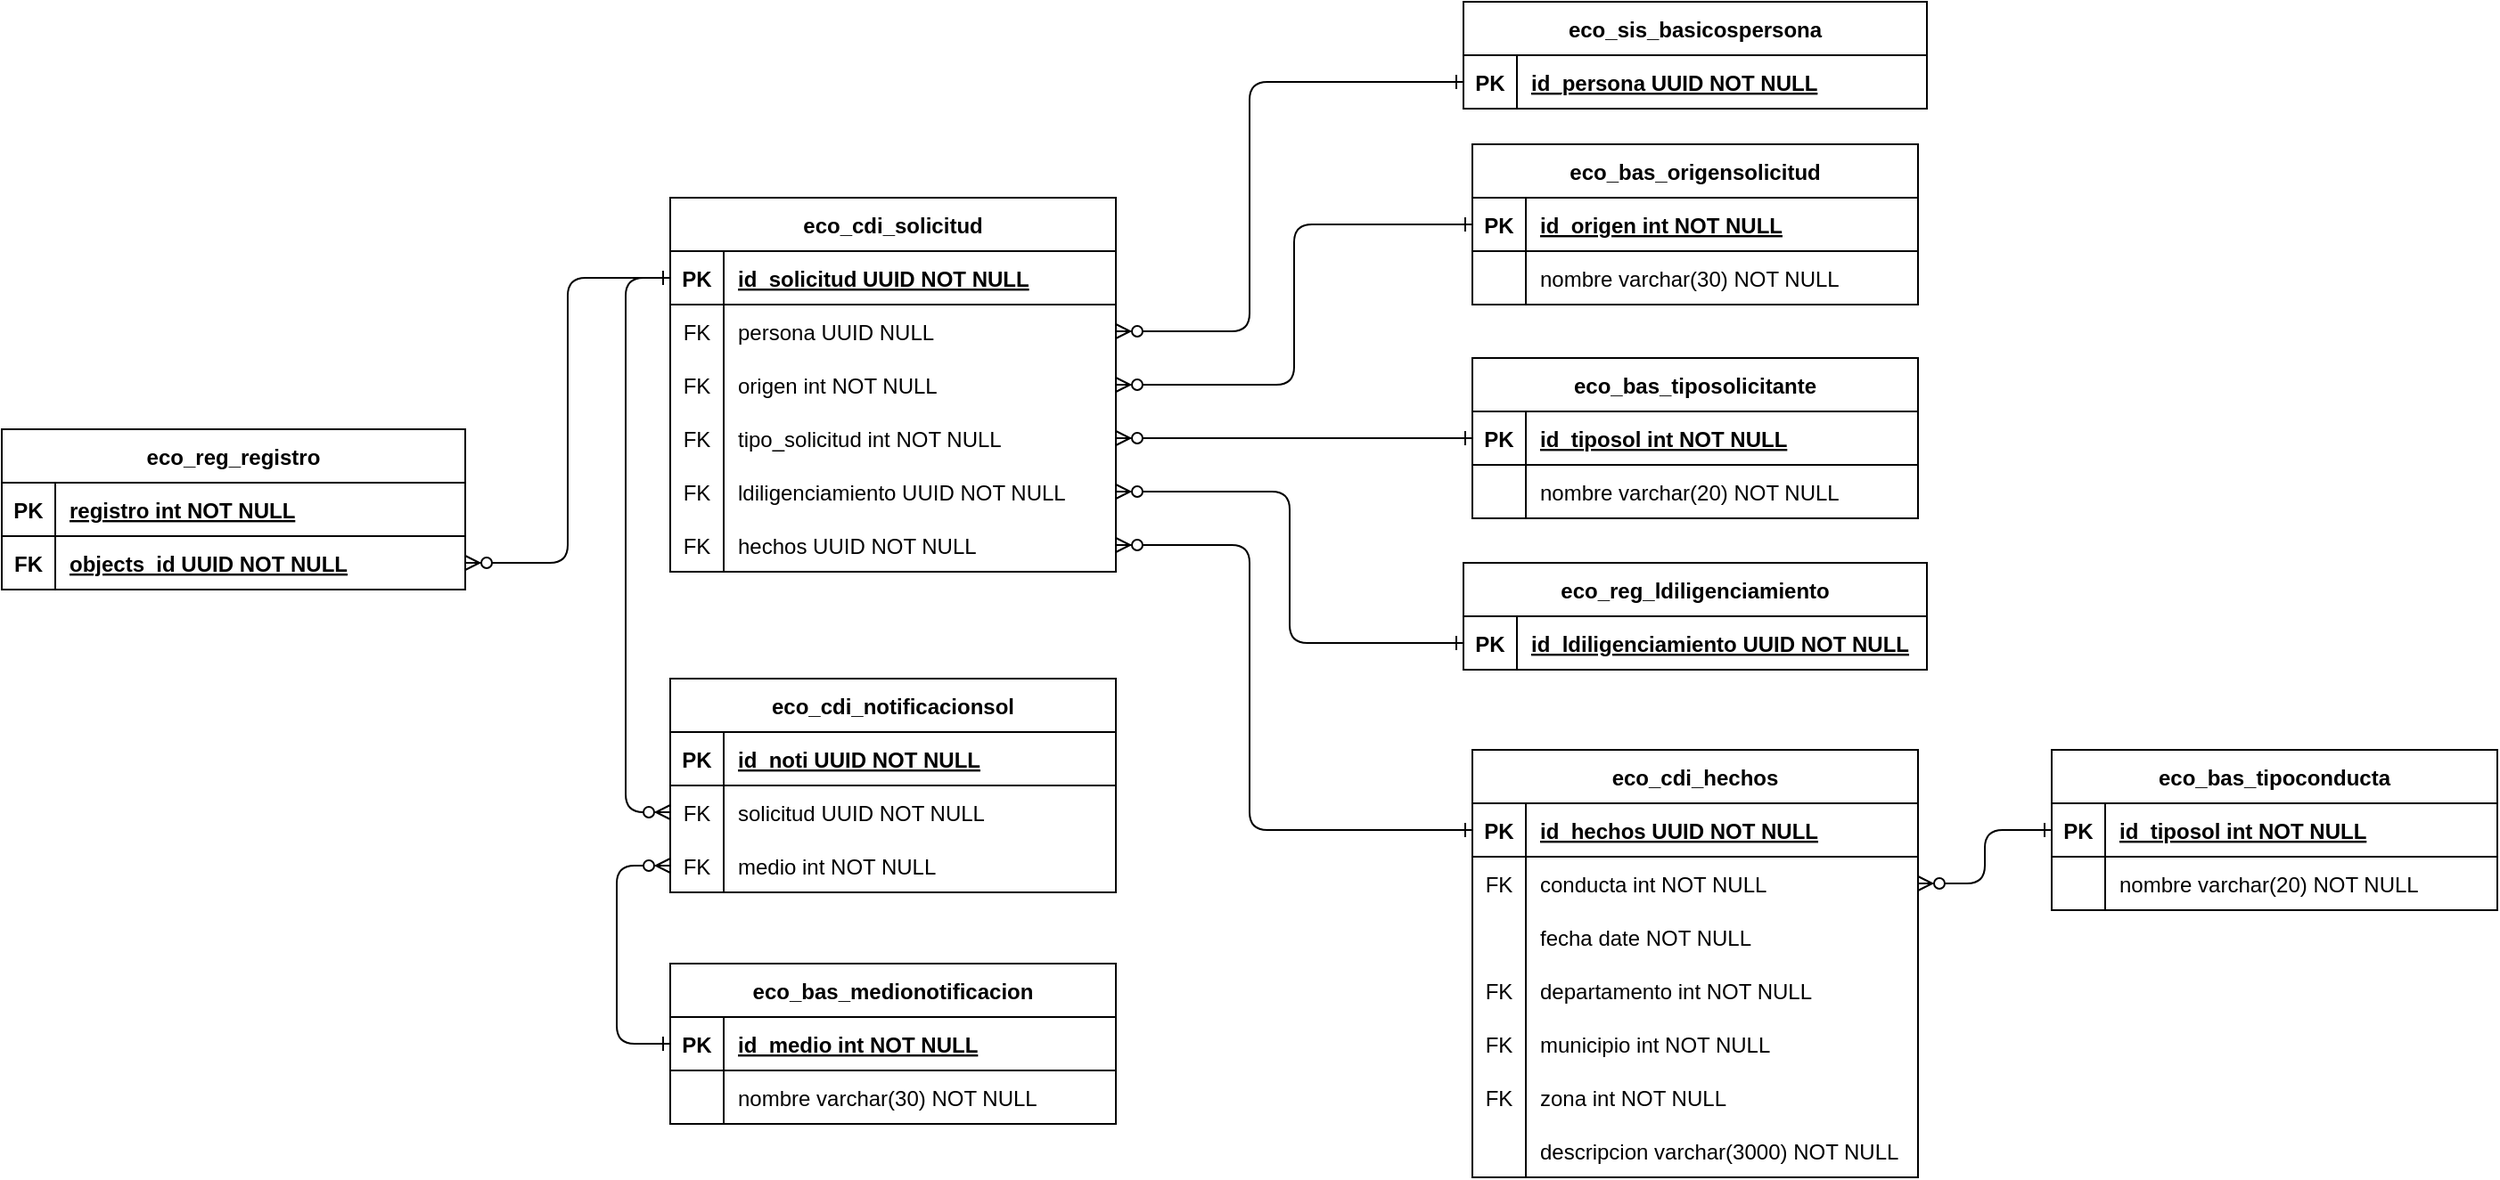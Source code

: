 <mxfile version="27.0.8">
  <diagram id="R2lEEEUBdFMjLlhIrx00" name="Page-1">
    <mxGraphModel dx="1154" dy="657" grid="1" gridSize="10" guides="1" tooltips="1" connect="1" arrows="1" fold="1" page="1" pageScale="1" pageWidth="2000" pageHeight="2000" math="0" shadow="0" extFonts="Permanent Marker^https://fonts.googleapis.com/css?family=Permanent+Marker">
      <root>
        <mxCell id="0" />
        <mxCell id="1" parent="0" />
        <mxCell id="C-vyLk0tnHw3VtMMgP7b-2" value="eco_bas_origensolicitud" style="shape=table;startSize=30;container=1;collapsible=1;childLayout=tableLayout;fixedRows=1;rowLines=0;fontStyle=1;align=center;resizeLast=1;" parent="1" vertex="1">
          <mxGeometry x="1045" y="190" width="250" height="90" as="geometry" />
        </mxCell>
        <mxCell id="C-vyLk0tnHw3VtMMgP7b-3" value="" style="shape=partialRectangle;collapsible=0;dropTarget=0;pointerEvents=0;fillColor=none;points=[[0,0.5],[1,0.5]];portConstraint=eastwest;top=0;left=0;right=0;bottom=1;" parent="C-vyLk0tnHw3VtMMgP7b-2" vertex="1">
          <mxGeometry y="30" width="250" height="30" as="geometry" />
        </mxCell>
        <mxCell id="C-vyLk0tnHw3VtMMgP7b-4" value="PK" style="shape=partialRectangle;overflow=hidden;connectable=0;fillColor=none;top=0;left=0;bottom=0;right=0;fontStyle=1;" parent="C-vyLk0tnHw3VtMMgP7b-3" vertex="1">
          <mxGeometry width="30" height="30" as="geometry">
            <mxRectangle width="30" height="30" as="alternateBounds" />
          </mxGeometry>
        </mxCell>
        <mxCell id="C-vyLk0tnHw3VtMMgP7b-5" value="id_origen int NOT NULL " style="shape=partialRectangle;overflow=hidden;connectable=0;fillColor=none;top=0;left=0;bottom=0;right=0;align=left;spacingLeft=6;fontStyle=5;" parent="C-vyLk0tnHw3VtMMgP7b-3" vertex="1">
          <mxGeometry x="30" width="220" height="30" as="geometry">
            <mxRectangle width="220" height="30" as="alternateBounds" />
          </mxGeometry>
        </mxCell>
        <mxCell id="C-vyLk0tnHw3VtMMgP7b-9" value="" style="shape=partialRectangle;collapsible=0;dropTarget=0;pointerEvents=0;fillColor=none;points=[[0,0.5],[1,0.5]];portConstraint=eastwest;top=0;left=0;right=0;bottom=0;" parent="C-vyLk0tnHw3VtMMgP7b-2" vertex="1">
          <mxGeometry y="60" width="250" height="30" as="geometry" />
        </mxCell>
        <mxCell id="C-vyLk0tnHw3VtMMgP7b-10" value="" style="shape=partialRectangle;overflow=hidden;connectable=0;fillColor=none;top=0;left=0;bottom=0;right=0;" parent="C-vyLk0tnHw3VtMMgP7b-9" vertex="1">
          <mxGeometry width="30" height="30" as="geometry">
            <mxRectangle width="30" height="30" as="alternateBounds" />
          </mxGeometry>
        </mxCell>
        <mxCell id="C-vyLk0tnHw3VtMMgP7b-11" value="nombre varchar(30) NOT NULL" style="shape=partialRectangle;overflow=hidden;connectable=0;fillColor=none;top=0;left=0;bottom=0;right=0;align=left;spacingLeft=6;" parent="C-vyLk0tnHw3VtMMgP7b-9" vertex="1">
          <mxGeometry x="30" width="220" height="30" as="geometry">
            <mxRectangle width="220" height="30" as="alternateBounds" />
          </mxGeometry>
        </mxCell>
        <mxCell id="C-vyLk0tnHw3VtMMgP7b-13" value="eco_cdi_hechos" style="shape=table;startSize=30;container=1;collapsible=1;childLayout=tableLayout;fixedRows=1;rowLines=0;fontStyle=1;align=center;resizeLast=1;" parent="1" vertex="1">
          <mxGeometry x="1045" y="530" width="250" height="240" as="geometry" />
        </mxCell>
        <mxCell id="C-vyLk0tnHw3VtMMgP7b-14" value="" style="shape=partialRectangle;collapsible=0;dropTarget=0;pointerEvents=0;fillColor=none;points=[[0,0.5],[1,0.5]];portConstraint=eastwest;top=0;left=0;right=0;bottom=1;" parent="C-vyLk0tnHw3VtMMgP7b-13" vertex="1">
          <mxGeometry y="30" width="250" height="30" as="geometry" />
        </mxCell>
        <mxCell id="C-vyLk0tnHw3VtMMgP7b-15" value="PK" style="shape=partialRectangle;overflow=hidden;connectable=0;fillColor=none;top=0;left=0;bottom=0;right=0;fontStyle=1;" parent="C-vyLk0tnHw3VtMMgP7b-14" vertex="1">
          <mxGeometry width="30" height="30" as="geometry">
            <mxRectangle width="30" height="30" as="alternateBounds" />
          </mxGeometry>
        </mxCell>
        <mxCell id="C-vyLk0tnHw3VtMMgP7b-16" value="id_hechos UUID NOT NULL " style="shape=partialRectangle;overflow=hidden;connectable=0;fillColor=none;top=0;left=0;bottom=0;right=0;align=left;spacingLeft=6;fontStyle=5;" parent="C-vyLk0tnHw3VtMMgP7b-14" vertex="1">
          <mxGeometry x="30" width="220" height="30" as="geometry">
            <mxRectangle width="220" height="30" as="alternateBounds" />
          </mxGeometry>
        </mxCell>
        <mxCell id="C-vyLk0tnHw3VtMMgP7b-17" value="" style="shape=partialRectangle;collapsible=0;dropTarget=0;pointerEvents=0;fillColor=none;points=[[0,0.5],[1,0.5]];portConstraint=eastwest;top=0;left=0;right=0;bottom=0;" parent="C-vyLk0tnHw3VtMMgP7b-13" vertex="1">
          <mxGeometry y="60" width="250" height="30" as="geometry" />
        </mxCell>
        <mxCell id="C-vyLk0tnHw3VtMMgP7b-18" value="FK" style="shape=partialRectangle;overflow=hidden;connectable=0;fillColor=none;top=0;left=0;bottom=0;right=0;" parent="C-vyLk0tnHw3VtMMgP7b-17" vertex="1">
          <mxGeometry width="30" height="30" as="geometry">
            <mxRectangle width="30" height="30" as="alternateBounds" />
          </mxGeometry>
        </mxCell>
        <mxCell id="C-vyLk0tnHw3VtMMgP7b-19" value="conducta int NOT NULL" style="shape=partialRectangle;overflow=hidden;connectable=0;fillColor=none;top=0;left=0;bottom=0;right=0;align=left;spacingLeft=6;" parent="C-vyLk0tnHw3VtMMgP7b-17" vertex="1">
          <mxGeometry x="30" width="220" height="30" as="geometry">
            <mxRectangle width="220" height="30" as="alternateBounds" />
          </mxGeometry>
        </mxCell>
        <mxCell id="C-vyLk0tnHw3VtMMgP7b-20" value="" style="shape=partialRectangle;collapsible=0;dropTarget=0;pointerEvents=0;fillColor=none;points=[[0,0.5],[1,0.5]];portConstraint=eastwest;top=0;left=0;right=0;bottom=0;" parent="C-vyLk0tnHw3VtMMgP7b-13" vertex="1">
          <mxGeometry y="90" width="250" height="30" as="geometry" />
        </mxCell>
        <mxCell id="C-vyLk0tnHw3VtMMgP7b-21" value="" style="shape=partialRectangle;overflow=hidden;connectable=0;fillColor=none;top=0;left=0;bottom=0;right=0;" parent="C-vyLk0tnHw3VtMMgP7b-20" vertex="1">
          <mxGeometry width="30" height="30" as="geometry">
            <mxRectangle width="30" height="30" as="alternateBounds" />
          </mxGeometry>
        </mxCell>
        <mxCell id="C-vyLk0tnHw3VtMMgP7b-22" value="fecha date NOT NULL" style="shape=partialRectangle;overflow=hidden;connectable=0;fillColor=none;top=0;left=0;bottom=0;right=0;align=left;spacingLeft=6;" parent="C-vyLk0tnHw3VtMMgP7b-20" vertex="1">
          <mxGeometry x="30" width="220" height="30" as="geometry">
            <mxRectangle width="220" height="30" as="alternateBounds" />
          </mxGeometry>
        </mxCell>
        <mxCell id="6xn5zR_Y7Cb_EY0jX39s-98" value="" style="shape=partialRectangle;collapsible=0;dropTarget=0;pointerEvents=0;fillColor=none;points=[[0,0.5],[1,0.5]];portConstraint=eastwest;top=0;left=0;right=0;bottom=0;" parent="C-vyLk0tnHw3VtMMgP7b-13" vertex="1">
          <mxGeometry y="120" width="250" height="30" as="geometry" />
        </mxCell>
        <mxCell id="6xn5zR_Y7Cb_EY0jX39s-99" value="FK" style="shape=partialRectangle;overflow=hidden;connectable=0;fillColor=none;top=0;left=0;bottom=0;right=0;" parent="6xn5zR_Y7Cb_EY0jX39s-98" vertex="1">
          <mxGeometry width="30" height="30" as="geometry">
            <mxRectangle width="30" height="30" as="alternateBounds" />
          </mxGeometry>
        </mxCell>
        <mxCell id="6xn5zR_Y7Cb_EY0jX39s-100" value="departamento int NOT NULL" style="shape=partialRectangle;overflow=hidden;connectable=0;fillColor=none;top=0;left=0;bottom=0;right=0;align=left;spacingLeft=6;" parent="6xn5zR_Y7Cb_EY0jX39s-98" vertex="1">
          <mxGeometry x="30" width="220" height="30" as="geometry">
            <mxRectangle width="220" height="30" as="alternateBounds" />
          </mxGeometry>
        </mxCell>
        <mxCell id="6xn5zR_Y7Cb_EY0jX39s-101" value="" style="shape=partialRectangle;collapsible=0;dropTarget=0;pointerEvents=0;fillColor=none;points=[[0,0.5],[1,0.5]];portConstraint=eastwest;top=0;left=0;right=0;bottom=0;" parent="C-vyLk0tnHw3VtMMgP7b-13" vertex="1">
          <mxGeometry y="150" width="250" height="30" as="geometry" />
        </mxCell>
        <mxCell id="6xn5zR_Y7Cb_EY0jX39s-102" value="FK" style="shape=partialRectangle;overflow=hidden;connectable=0;fillColor=none;top=0;left=0;bottom=0;right=0;" parent="6xn5zR_Y7Cb_EY0jX39s-101" vertex="1">
          <mxGeometry width="30" height="30" as="geometry">
            <mxRectangle width="30" height="30" as="alternateBounds" />
          </mxGeometry>
        </mxCell>
        <mxCell id="6xn5zR_Y7Cb_EY0jX39s-103" value="municipio int NOT NULL" style="shape=partialRectangle;overflow=hidden;connectable=0;fillColor=none;top=0;left=0;bottom=0;right=0;align=left;spacingLeft=6;" parent="6xn5zR_Y7Cb_EY0jX39s-101" vertex="1">
          <mxGeometry x="30" width="220" height="30" as="geometry">
            <mxRectangle width="220" height="30" as="alternateBounds" />
          </mxGeometry>
        </mxCell>
        <mxCell id="6xn5zR_Y7Cb_EY0jX39s-112" value="" style="shape=partialRectangle;collapsible=0;dropTarget=0;pointerEvents=0;fillColor=none;points=[[0,0.5],[1,0.5]];portConstraint=eastwest;top=0;left=0;right=0;bottom=0;" parent="C-vyLk0tnHw3VtMMgP7b-13" vertex="1">
          <mxGeometry y="180" width="250" height="30" as="geometry" />
        </mxCell>
        <mxCell id="6xn5zR_Y7Cb_EY0jX39s-113" value="FK" style="shape=partialRectangle;overflow=hidden;connectable=0;fillColor=none;top=0;left=0;bottom=0;right=0;" parent="6xn5zR_Y7Cb_EY0jX39s-112" vertex="1">
          <mxGeometry width="30" height="30" as="geometry">
            <mxRectangle width="30" height="30" as="alternateBounds" />
          </mxGeometry>
        </mxCell>
        <mxCell id="6xn5zR_Y7Cb_EY0jX39s-114" value="zona int NOT NULL" style="shape=partialRectangle;overflow=hidden;connectable=0;fillColor=none;top=0;left=0;bottom=0;right=0;align=left;spacingLeft=6;" parent="6xn5zR_Y7Cb_EY0jX39s-112" vertex="1">
          <mxGeometry x="30" width="220" height="30" as="geometry">
            <mxRectangle width="220" height="30" as="alternateBounds" />
          </mxGeometry>
        </mxCell>
        <mxCell id="6xn5zR_Y7Cb_EY0jX39s-105" value="" style="shape=partialRectangle;collapsible=0;dropTarget=0;pointerEvents=0;fillColor=none;points=[[0,0.5],[1,0.5]];portConstraint=eastwest;top=0;left=0;right=0;bottom=0;" parent="C-vyLk0tnHw3VtMMgP7b-13" vertex="1">
          <mxGeometry y="210" width="250" height="30" as="geometry" />
        </mxCell>
        <mxCell id="6xn5zR_Y7Cb_EY0jX39s-106" value="" style="shape=partialRectangle;overflow=hidden;connectable=0;fillColor=none;top=0;left=0;bottom=0;right=0;" parent="6xn5zR_Y7Cb_EY0jX39s-105" vertex="1">
          <mxGeometry width="30" height="30" as="geometry">
            <mxRectangle width="30" height="30" as="alternateBounds" />
          </mxGeometry>
        </mxCell>
        <mxCell id="6xn5zR_Y7Cb_EY0jX39s-107" value="descripcion varchar(3000) NOT NULL" style="shape=partialRectangle;overflow=hidden;connectable=0;fillColor=none;top=0;left=0;bottom=0;right=0;align=left;spacingLeft=6;" parent="6xn5zR_Y7Cb_EY0jX39s-105" vertex="1">
          <mxGeometry x="30" width="220" height="30" as="geometry">
            <mxRectangle width="220" height="30" as="alternateBounds" />
          </mxGeometry>
        </mxCell>
        <mxCell id="C-vyLk0tnHw3VtMMgP7b-23" value="eco_reg_ldiligenciamiento" style="shape=table;startSize=30;container=1;collapsible=1;childLayout=tableLayout;fixedRows=1;rowLines=0;fontStyle=1;align=center;resizeLast=1;" parent="1" vertex="1">
          <mxGeometry x="1040" y="425" width="260" height="60" as="geometry" />
        </mxCell>
        <mxCell id="C-vyLk0tnHw3VtMMgP7b-24" value="" style="shape=partialRectangle;collapsible=0;dropTarget=0;pointerEvents=0;fillColor=none;points=[[0,0.5],[1,0.5]];portConstraint=eastwest;top=0;left=0;right=0;bottom=1;" parent="C-vyLk0tnHw3VtMMgP7b-23" vertex="1">
          <mxGeometry y="30" width="260" height="30" as="geometry" />
        </mxCell>
        <mxCell id="C-vyLk0tnHw3VtMMgP7b-25" value="PK" style="shape=partialRectangle;overflow=hidden;connectable=0;fillColor=none;top=0;left=0;bottom=0;right=0;fontStyle=1;" parent="C-vyLk0tnHw3VtMMgP7b-24" vertex="1">
          <mxGeometry width="30" height="30" as="geometry">
            <mxRectangle width="30" height="30" as="alternateBounds" />
          </mxGeometry>
        </mxCell>
        <mxCell id="C-vyLk0tnHw3VtMMgP7b-26" value="id_ldiligenciamiento UUID NOT NULL " style="shape=partialRectangle;overflow=hidden;connectable=0;fillColor=none;top=0;left=0;bottom=0;right=0;align=left;spacingLeft=6;fontStyle=5;" parent="C-vyLk0tnHw3VtMMgP7b-24" vertex="1">
          <mxGeometry x="30" width="230" height="30" as="geometry">
            <mxRectangle width="230" height="30" as="alternateBounds" />
          </mxGeometry>
        </mxCell>
        <mxCell id="6xn5zR_Y7Cb_EY0jX39s-1" value="" style="edgeStyle=orthogonalEdgeStyle;endArrow=ERzeroToMany;startArrow=ERone;endFill=1;startFill=0;" parent="1" source="6xn5zR_Y7Cb_EY0jX39s-60" target="6xn5zR_Y7Cb_EY0jX39s-46" edge="1">
          <mxGeometry width="100" height="100" relative="1" as="geometry">
            <mxPoint x="790" y="710" as="sourcePoint" />
            <mxPoint x="870" y="740" as="targetPoint" />
          </mxGeometry>
        </mxCell>
        <mxCell id="6xn5zR_Y7Cb_EY0jX39s-8" value="eco_bas_medionotificacion" style="shape=table;startSize=30;container=1;collapsible=1;childLayout=tableLayout;fixedRows=1;rowLines=0;fontStyle=1;align=center;resizeLast=1;" parent="1" vertex="1">
          <mxGeometry x="595" y="650" width="250" height="90" as="geometry" />
        </mxCell>
        <mxCell id="6xn5zR_Y7Cb_EY0jX39s-9" value="" style="shape=partialRectangle;collapsible=0;dropTarget=0;pointerEvents=0;fillColor=none;points=[[0,0.5],[1,0.5]];portConstraint=eastwest;top=0;left=0;right=0;bottom=1;" parent="6xn5zR_Y7Cb_EY0jX39s-8" vertex="1">
          <mxGeometry y="30" width="250" height="30" as="geometry" />
        </mxCell>
        <mxCell id="6xn5zR_Y7Cb_EY0jX39s-10" value="PK" style="shape=partialRectangle;overflow=hidden;connectable=0;fillColor=none;top=0;left=0;bottom=0;right=0;fontStyle=1;" parent="6xn5zR_Y7Cb_EY0jX39s-9" vertex="1">
          <mxGeometry width="30" height="30" as="geometry">
            <mxRectangle width="30" height="30" as="alternateBounds" />
          </mxGeometry>
        </mxCell>
        <mxCell id="6xn5zR_Y7Cb_EY0jX39s-11" value="id_medio int NOT NULL " style="shape=partialRectangle;overflow=hidden;connectable=0;fillColor=none;top=0;left=0;bottom=0;right=0;align=left;spacingLeft=6;fontStyle=5;" parent="6xn5zR_Y7Cb_EY0jX39s-9" vertex="1">
          <mxGeometry x="30" width="220" height="30" as="geometry">
            <mxRectangle width="220" height="30" as="alternateBounds" />
          </mxGeometry>
        </mxCell>
        <mxCell id="6xn5zR_Y7Cb_EY0jX39s-12" value="" style="shape=partialRectangle;collapsible=0;dropTarget=0;pointerEvents=0;fillColor=none;points=[[0,0.5],[1,0.5]];portConstraint=eastwest;top=0;left=0;right=0;bottom=0;" parent="6xn5zR_Y7Cb_EY0jX39s-8" vertex="1">
          <mxGeometry y="60" width="250" height="30" as="geometry" />
        </mxCell>
        <mxCell id="6xn5zR_Y7Cb_EY0jX39s-13" value="" style="shape=partialRectangle;overflow=hidden;connectable=0;fillColor=none;top=0;left=0;bottom=0;right=0;" parent="6xn5zR_Y7Cb_EY0jX39s-12" vertex="1">
          <mxGeometry width="30" height="30" as="geometry">
            <mxRectangle width="30" height="30" as="alternateBounds" />
          </mxGeometry>
        </mxCell>
        <mxCell id="6xn5zR_Y7Cb_EY0jX39s-14" value="nombre varchar(30) NOT NULL" style="shape=partialRectangle;overflow=hidden;connectable=0;fillColor=none;top=0;left=0;bottom=0;right=0;align=left;spacingLeft=6;" parent="6xn5zR_Y7Cb_EY0jX39s-12" vertex="1">
          <mxGeometry x="30" width="220" height="30" as="geometry">
            <mxRectangle width="220" height="30" as="alternateBounds" />
          </mxGeometry>
        </mxCell>
        <mxCell id="6xn5zR_Y7Cb_EY0jX39s-15" value="eco_bas_tiposolicitante" style="shape=table;startSize=30;container=1;collapsible=1;childLayout=tableLayout;fixedRows=1;rowLines=0;fontStyle=1;align=center;resizeLast=1;" parent="1" vertex="1">
          <mxGeometry x="1045" y="310" width="250" height="90" as="geometry" />
        </mxCell>
        <mxCell id="6xn5zR_Y7Cb_EY0jX39s-16" value="" style="shape=partialRectangle;collapsible=0;dropTarget=0;pointerEvents=0;fillColor=none;points=[[0,0.5],[1,0.5]];portConstraint=eastwest;top=0;left=0;right=0;bottom=1;" parent="6xn5zR_Y7Cb_EY0jX39s-15" vertex="1">
          <mxGeometry y="30" width="250" height="30" as="geometry" />
        </mxCell>
        <mxCell id="6xn5zR_Y7Cb_EY0jX39s-17" value="PK" style="shape=partialRectangle;overflow=hidden;connectable=0;fillColor=none;top=0;left=0;bottom=0;right=0;fontStyle=1;" parent="6xn5zR_Y7Cb_EY0jX39s-16" vertex="1">
          <mxGeometry width="30" height="30" as="geometry">
            <mxRectangle width="30" height="30" as="alternateBounds" />
          </mxGeometry>
        </mxCell>
        <mxCell id="6xn5zR_Y7Cb_EY0jX39s-18" value="id_tiposol int NOT NULL " style="shape=partialRectangle;overflow=hidden;connectable=0;fillColor=none;top=0;left=0;bottom=0;right=0;align=left;spacingLeft=6;fontStyle=5;" parent="6xn5zR_Y7Cb_EY0jX39s-16" vertex="1">
          <mxGeometry x="30" width="220" height="30" as="geometry">
            <mxRectangle width="220" height="30" as="alternateBounds" />
          </mxGeometry>
        </mxCell>
        <mxCell id="6xn5zR_Y7Cb_EY0jX39s-19" value="" style="shape=partialRectangle;collapsible=0;dropTarget=0;pointerEvents=0;fillColor=none;points=[[0,0.5],[1,0.5]];portConstraint=eastwest;top=0;left=0;right=0;bottom=0;" parent="6xn5zR_Y7Cb_EY0jX39s-15" vertex="1">
          <mxGeometry y="60" width="250" height="30" as="geometry" />
        </mxCell>
        <mxCell id="6xn5zR_Y7Cb_EY0jX39s-20" value="" style="shape=partialRectangle;overflow=hidden;connectable=0;fillColor=none;top=0;left=0;bottom=0;right=0;" parent="6xn5zR_Y7Cb_EY0jX39s-19" vertex="1">
          <mxGeometry width="30" height="30" as="geometry">
            <mxRectangle width="30" height="30" as="alternateBounds" />
          </mxGeometry>
        </mxCell>
        <mxCell id="6xn5zR_Y7Cb_EY0jX39s-21" value="nombre varchar(20) NOT NULL" style="shape=partialRectangle;overflow=hidden;connectable=0;fillColor=none;top=0;left=0;bottom=0;right=0;align=left;spacingLeft=6;" parent="6xn5zR_Y7Cb_EY0jX39s-19" vertex="1">
          <mxGeometry x="30" width="220" height="30" as="geometry">
            <mxRectangle width="220" height="30" as="alternateBounds" />
          </mxGeometry>
        </mxCell>
        <mxCell id="6xn5zR_Y7Cb_EY0jX39s-35" value="eco_sis_basicospersona" style="shape=table;startSize=30;container=1;collapsible=1;childLayout=tableLayout;fixedRows=1;rowLines=0;fontStyle=1;align=center;resizeLast=1;" parent="1" vertex="1">
          <mxGeometry x="1040" y="110" width="260" height="60" as="geometry" />
        </mxCell>
        <mxCell id="6xn5zR_Y7Cb_EY0jX39s-36" value="" style="shape=partialRectangle;collapsible=0;dropTarget=0;pointerEvents=0;fillColor=none;points=[[0,0.5],[1,0.5]];portConstraint=eastwest;top=0;left=0;right=0;bottom=1;" parent="6xn5zR_Y7Cb_EY0jX39s-35" vertex="1">
          <mxGeometry y="30" width="260" height="30" as="geometry" />
        </mxCell>
        <mxCell id="6xn5zR_Y7Cb_EY0jX39s-37" value="PK" style="shape=partialRectangle;overflow=hidden;connectable=0;fillColor=none;top=0;left=0;bottom=0;right=0;fontStyle=1;" parent="6xn5zR_Y7Cb_EY0jX39s-36" vertex="1">
          <mxGeometry width="30" height="30" as="geometry">
            <mxRectangle width="30" height="30" as="alternateBounds" />
          </mxGeometry>
        </mxCell>
        <mxCell id="6xn5zR_Y7Cb_EY0jX39s-38" value="id_persona UUID NOT NULL " style="shape=partialRectangle;overflow=hidden;connectable=0;fillColor=none;top=0;left=0;bottom=0;right=0;align=left;spacingLeft=6;fontStyle=5;" parent="6xn5zR_Y7Cb_EY0jX39s-36" vertex="1">
          <mxGeometry x="30" width="230" height="30" as="geometry">
            <mxRectangle width="230" height="30" as="alternateBounds" />
          </mxGeometry>
        </mxCell>
        <mxCell id="6xn5zR_Y7Cb_EY0jX39s-39" value="eco_reg_registro" style="shape=table;startSize=30;container=1;collapsible=1;childLayout=tableLayout;fixedRows=1;rowLines=0;fontStyle=1;align=center;resizeLast=1;" parent="1" vertex="1">
          <mxGeometry x="220" y="350" width="260" height="90" as="geometry" />
        </mxCell>
        <mxCell id="6xn5zR_Y7Cb_EY0jX39s-40" value="" style="shape=partialRectangle;collapsible=0;dropTarget=0;pointerEvents=0;fillColor=none;points=[[0,0.5],[1,0.5]];portConstraint=eastwest;top=0;left=0;right=0;bottom=1;" parent="6xn5zR_Y7Cb_EY0jX39s-39" vertex="1">
          <mxGeometry y="30" width="260" height="30" as="geometry" />
        </mxCell>
        <mxCell id="6xn5zR_Y7Cb_EY0jX39s-41" value="PK" style="shape=partialRectangle;overflow=hidden;connectable=0;fillColor=none;top=0;left=0;bottom=0;right=0;fontStyle=1;" parent="6xn5zR_Y7Cb_EY0jX39s-40" vertex="1">
          <mxGeometry width="30" height="30" as="geometry">
            <mxRectangle width="30" height="30" as="alternateBounds" />
          </mxGeometry>
        </mxCell>
        <mxCell id="6xn5zR_Y7Cb_EY0jX39s-42" value="registro int NOT NULL " style="shape=partialRectangle;overflow=hidden;connectable=0;fillColor=none;top=0;left=0;bottom=0;right=0;align=left;spacingLeft=6;fontStyle=5;" parent="6xn5zR_Y7Cb_EY0jX39s-40" vertex="1">
          <mxGeometry x="30" width="230" height="30" as="geometry">
            <mxRectangle width="230" height="30" as="alternateBounds" />
          </mxGeometry>
        </mxCell>
        <mxCell id="6xn5zR_Y7Cb_EY0jX39s-46" value="" style="shape=partialRectangle;collapsible=0;dropTarget=0;pointerEvents=0;fillColor=none;points=[[0,0.5],[1,0.5]];portConstraint=eastwest;top=0;left=0;right=0;bottom=1;" parent="6xn5zR_Y7Cb_EY0jX39s-39" vertex="1">
          <mxGeometry y="60" width="260" height="30" as="geometry" />
        </mxCell>
        <mxCell id="6xn5zR_Y7Cb_EY0jX39s-47" value="FK" style="shape=partialRectangle;overflow=hidden;connectable=0;fillColor=none;top=0;left=0;bottom=0;right=0;fontStyle=1;" parent="6xn5zR_Y7Cb_EY0jX39s-46" vertex="1">
          <mxGeometry width="30" height="30" as="geometry">
            <mxRectangle width="30" height="30" as="alternateBounds" />
          </mxGeometry>
        </mxCell>
        <mxCell id="6xn5zR_Y7Cb_EY0jX39s-48" value="objects_id UUID NOT NULL " style="shape=partialRectangle;overflow=hidden;connectable=0;fillColor=none;top=0;left=0;bottom=0;right=0;align=left;spacingLeft=6;fontStyle=5;" parent="6xn5zR_Y7Cb_EY0jX39s-46" vertex="1">
          <mxGeometry x="30" width="230" height="30" as="geometry">
            <mxRectangle width="230" height="30" as="alternateBounds" />
          </mxGeometry>
        </mxCell>
        <mxCell id="6xn5zR_Y7Cb_EY0jX39s-59" value="eco_cdi_solicitud" style="shape=table;startSize=30;container=1;collapsible=1;childLayout=tableLayout;fixedRows=1;rowLines=0;fontStyle=1;align=center;resizeLast=1;" parent="1" vertex="1">
          <mxGeometry x="595" y="220" width="250" height="210" as="geometry" />
        </mxCell>
        <mxCell id="6xn5zR_Y7Cb_EY0jX39s-60" value="" style="shape=partialRectangle;collapsible=0;dropTarget=0;pointerEvents=0;fillColor=none;points=[[0,0.5],[1,0.5]];portConstraint=eastwest;top=0;left=0;right=0;bottom=1;" parent="6xn5zR_Y7Cb_EY0jX39s-59" vertex="1">
          <mxGeometry y="30" width="250" height="30" as="geometry" />
        </mxCell>
        <mxCell id="6xn5zR_Y7Cb_EY0jX39s-61" value="PK" style="shape=partialRectangle;overflow=hidden;connectable=0;fillColor=none;top=0;left=0;bottom=0;right=0;fontStyle=1;" parent="6xn5zR_Y7Cb_EY0jX39s-60" vertex="1">
          <mxGeometry width="30" height="30" as="geometry">
            <mxRectangle width="30" height="30" as="alternateBounds" />
          </mxGeometry>
        </mxCell>
        <mxCell id="6xn5zR_Y7Cb_EY0jX39s-62" value="id_solicitud UUID NOT NULL " style="shape=partialRectangle;overflow=hidden;connectable=0;fillColor=none;top=0;left=0;bottom=0;right=0;align=left;spacingLeft=6;fontStyle=5;" parent="6xn5zR_Y7Cb_EY0jX39s-60" vertex="1">
          <mxGeometry x="30" width="220" height="30" as="geometry">
            <mxRectangle width="220" height="30" as="alternateBounds" />
          </mxGeometry>
        </mxCell>
        <mxCell id="6xn5zR_Y7Cb_EY0jX39s-63" value="" style="shape=partialRectangle;collapsible=0;dropTarget=0;pointerEvents=0;fillColor=none;points=[[0,0.5],[1,0.5]];portConstraint=eastwest;top=0;left=0;right=0;bottom=0;" parent="6xn5zR_Y7Cb_EY0jX39s-59" vertex="1">
          <mxGeometry y="60" width="250" height="30" as="geometry" />
        </mxCell>
        <mxCell id="6xn5zR_Y7Cb_EY0jX39s-64" value="FK" style="shape=partialRectangle;overflow=hidden;connectable=0;fillColor=none;top=0;left=0;bottom=0;right=0;" parent="6xn5zR_Y7Cb_EY0jX39s-63" vertex="1">
          <mxGeometry width="30" height="30" as="geometry">
            <mxRectangle width="30" height="30" as="alternateBounds" />
          </mxGeometry>
        </mxCell>
        <mxCell id="6xn5zR_Y7Cb_EY0jX39s-65" value="persona UUID NULL" style="shape=partialRectangle;overflow=hidden;connectable=0;fillColor=none;top=0;left=0;bottom=0;right=0;align=left;spacingLeft=6;" parent="6xn5zR_Y7Cb_EY0jX39s-63" vertex="1">
          <mxGeometry x="30" width="220" height="30" as="geometry">
            <mxRectangle width="220" height="30" as="alternateBounds" />
          </mxGeometry>
        </mxCell>
        <mxCell id="6xn5zR_Y7Cb_EY0jX39s-70" value="" style="shape=partialRectangle;collapsible=0;dropTarget=0;pointerEvents=0;fillColor=none;points=[[0,0.5],[1,0.5]];portConstraint=eastwest;top=0;left=0;right=0;bottom=0;" parent="6xn5zR_Y7Cb_EY0jX39s-59" vertex="1">
          <mxGeometry y="90" width="250" height="30" as="geometry" />
        </mxCell>
        <mxCell id="6xn5zR_Y7Cb_EY0jX39s-71" value="FK" style="shape=partialRectangle;overflow=hidden;connectable=0;fillColor=none;top=0;left=0;bottom=0;right=0;" parent="6xn5zR_Y7Cb_EY0jX39s-70" vertex="1">
          <mxGeometry width="30" height="30" as="geometry">
            <mxRectangle width="30" height="30" as="alternateBounds" />
          </mxGeometry>
        </mxCell>
        <mxCell id="6xn5zR_Y7Cb_EY0jX39s-72" value="origen int NOT NULL" style="shape=partialRectangle;overflow=hidden;connectable=0;fillColor=none;top=0;left=0;bottom=0;right=0;align=left;spacingLeft=6;" parent="6xn5zR_Y7Cb_EY0jX39s-70" vertex="1">
          <mxGeometry x="30" width="220" height="30" as="geometry">
            <mxRectangle width="220" height="30" as="alternateBounds" />
          </mxGeometry>
        </mxCell>
        <mxCell id="6xn5zR_Y7Cb_EY0jX39s-73" value="" style="shape=partialRectangle;collapsible=0;dropTarget=0;pointerEvents=0;fillColor=none;points=[[0,0.5],[1,0.5]];portConstraint=eastwest;top=0;left=0;right=0;bottom=0;" parent="6xn5zR_Y7Cb_EY0jX39s-59" vertex="1">
          <mxGeometry y="120" width="250" height="30" as="geometry" />
        </mxCell>
        <mxCell id="6xn5zR_Y7Cb_EY0jX39s-74" value="FK" style="shape=partialRectangle;overflow=hidden;connectable=0;fillColor=none;top=0;left=0;bottom=0;right=0;" parent="6xn5zR_Y7Cb_EY0jX39s-73" vertex="1">
          <mxGeometry width="30" height="30" as="geometry">
            <mxRectangle width="30" height="30" as="alternateBounds" />
          </mxGeometry>
        </mxCell>
        <mxCell id="6xn5zR_Y7Cb_EY0jX39s-75" value="tipo_solicitud int NOT NULL" style="shape=partialRectangle;overflow=hidden;connectable=0;fillColor=none;top=0;left=0;bottom=0;right=0;align=left;spacingLeft=6;" parent="6xn5zR_Y7Cb_EY0jX39s-73" vertex="1">
          <mxGeometry x="30" width="220" height="30" as="geometry">
            <mxRectangle width="220" height="30" as="alternateBounds" />
          </mxGeometry>
        </mxCell>
        <mxCell id="6xn5zR_Y7Cb_EY0jX39s-79" value="" style="shape=partialRectangle;collapsible=0;dropTarget=0;pointerEvents=0;fillColor=none;points=[[0,0.5],[1,0.5]];portConstraint=eastwest;top=0;left=0;right=0;bottom=0;" parent="6xn5zR_Y7Cb_EY0jX39s-59" vertex="1">
          <mxGeometry y="150" width="250" height="30" as="geometry" />
        </mxCell>
        <mxCell id="6xn5zR_Y7Cb_EY0jX39s-80" value="FK" style="shape=partialRectangle;overflow=hidden;connectable=0;fillColor=none;top=0;left=0;bottom=0;right=0;" parent="6xn5zR_Y7Cb_EY0jX39s-79" vertex="1">
          <mxGeometry width="30" height="30" as="geometry">
            <mxRectangle width="30" height="30" as="alternateBounds" />
          </mxGeometry>
        </mxCell>
        <mxCell id="6xn5zR_Y7Cb_EY0jX39s-81" value="ldiligenciamiento UUID NOT NULL" style="shape=partialRectangle;overflow=hidden;connectable=0;fillColor=none;top=0;left=0;bottom=0;right=0;align=left;spacingLeft=6;" parent="6xn5zR_Y7Cb_EY0jX39s-79" vertex="1">
          <mxGeometry x="30" width="220" height="30" as="geometry">
            <mxRectangle width="220" height="30" as="alternateBounds" />
          </mxGeometry>
        </mxCell>
        <mxCell id="6xn5zR_Y7Cb_EY0jX39s-108" value="" style="shape=partialRectangle;collapsible=0;dropTarget=0;pointerEvents=0;fillColor=none;points=[[0,0.5],[1,0.5]];portConstraint=eastwest;top=0;left=0;right=0;bottom=0;" parent="6xn5zR_Y7Cb_EY0jX39s-59" vertex="1">
          <mxGeometry y="180" width="250" height="30" as="geometry" />
        </mxCell>
        <mxCell id="6xn5zR_Y7Cb_EY0jX39s-109" value="FK" style="shape=partialRectangle;overflow=hidden;connectable=0;fillColor=none;top=0;left=0;bottom=0;right=0;" parent="6xn5zR_Y7Cb_EY0jX39s-108" vertex="1">
          <mxGeometry width="30" height="30" as="geometry">
            <mxRectangle width="30" height="30" as="alternateBounds" />
          </mxGeometry>
        </mxCell>
        <mxCell id="6xn5zR_Y7Cb_EY0jX39s-110" value="hechos UUID NOT NULL" style="shape=partialRectangle;overflow=hidden;connectable=0;fillColor=none;top=0;left=0;bottom=0;right=0;align=left;spacingLeft=6;" parent="6xn5zR_Y7Cb_EY0jX39s-108" vertex="1">
          <mxGeometry x="30" width="220" height="30" as="geometry">
            <mxRectangle width="220" height="30" as="alternateBounds" />
          </mxGeometry>
        </mxCell>
        <mxCell id="6xn5zR_Y7Cb_EY0jX39s-76" value="" style="edgeStyle=orthogonalEdgeStyle;endArrow=ERzeroToMany;startArrow=ERone;endFill=1;startFill=0;" parent="1" source="C-vyLk0tnHw3VtMMgP7b-3" target="6xn5zR_Y7Cb_EY0jX39s-70" edge="1">
          <mxGeometry width="100" height="100" relative="1" as="geometry">
            <mxPoint x="1005" y="150" as="sourcePoint" />
            <mxPoint x="890" y="310" as="targetPoint" />
          </mxGeometry>
        </mxCell>
        <mxCell id="6xn5zR_Y7Cb_EY0jX39s-77" value="" style="edgeStyle=orthogonalEdgeStyle;endArrow=ERzeroToMany;startArrow=ERone;endFill=1;startFill=0;" parent="1" source="6xn5zR_Y7Cb_EY0jX39s-16" target="6xn5zR_Y7Cb_EY0jX39s-73" edge="1">
          <mxGeometry width="100" height="100" relative="1" as="geometry">
            <mxPoint x="1030" y="390" as="sourcePoint" />
            <mxPoint x="830" y="490" as="targetPoint" />
          </mxGeometry>
        </mxCell>
        <mxCell id="6xn5zR_Y7Cb_EY0jX39s-78" value="" style="edgeStyle=orthogonalEdgeStyle;endArrow=ERzeroToMany;startArrow=ERone;endFill=1;startFill=0;" parent="1" source="6xn5zR_Y7Cb_EY0jX39s-36" target="6xn5zR_Y7Cb_EY0jX39s-63" edge="1">
          <mxGeometry width="100" height="100" relative="1" as="geometry">
            <mxPoint x="1030" y="120" as="sourcePoint" />
            <mxPoint x="830" y="220" as="targetPoint" />
            <Array as="points">
              <mxPoint x="920" y="155" />
              <mxPoint x="920" y="295" />
            </Array>
          </mxGeometry>
        </mxCell>
        <mxCell id="6xn5zR_Y7Cb_EY0jX39s-82" value="" style="edgeStyle=orthogonalEdgeStyle;endArrow=ERzeroToMany;startArrow=ERone;endFill=1;startFill=0;" parent="1" source="C-vyLk0tnHw3VtMMgP7b-24" target="6xn5zR_Y7Cb_EY0jX39s-79" edge="1">
          <mxGeometry width="100" height="100" relative="1" as="geometry">
            <mxPoint x="1010" y="460" as="sourcePoint" />
            <mxPoint x="810" y="460" as="targetPoint" />
          </mxGeometry>
        </mxCell>
        <mxCell id="6xn5zR_Y7Cb_EY0jX39s-87" value="eco_bas_tipoconducta" style="shape=table;startSize=30;container=1;collapsible=1;childLayout=tableLayout;fixedRows=1;rowLines=0;fontStyle=1;align=center;resizeLast=1;" parent="1" vertex="1">
          <mxGeometry x="1370" y="530" width="250" height="90" as="geometry" />
        </mxCell>
        <mxCell id="6xn5zR_Y7Cb_EY0jX39s-88" value="" style="shape=partialRectangle;collapsible=0;dropTarget=0;pointerEvents=0;fillColor=none;points=[[0,0.5],[1,0.5]];portConstraint=eastwest;top=0;left=0;right=0;bottom=1;" parent="6xn5zR_Y7Cb_EY0jX39s-87" vertex="1">
          <mxGeometry y="30" width="250" height="30" as="geometry" />
        </mxCell>
        <mxCell id="6xn5zR_Y7Cb_EY0jX39s-89" value="PK" style="shape=partialRectangle;overflow=hidden;connectable=0;fillColor=none;top=0;left=0;bottom=0;right=0;fontStyle=1;" parent="6xn5zR_Y7Cb_EY0jX39s-88" vertex="1">
          <mxGeometry width="30" height="30" as="geometry">
            <mxRectangle width="30" height="30" as="alternateBounds" />
          </mxGeometry>
        </mxCell>
        <mxCell id="6xn5zR_Y7Cb_EY0jX39s-90" value="id_tiposol int NOT NULL " style="shape=partialRectangle;overflow=hidden;connectable=0;fillColor=none;top=0;left=0;bottom=0;right=0;align=left;spacingLeft=6;fontStyle=5;" parent="6xn5zR_Y7Cb_EY0jX39s-88" vertex="1">
          <mxGeometry x="30" width="220" height="30" as="geometry">
            <mxRectangle width="220" height="30" as="alternateBounds" />
          </mxGeometry>
        </mxCell>
        <mxCell id="6xn5zR_Y7Cb_EY0jX39s-91" value="" style="shape=partialRectangle;collapsible=0;dropTarget=0;pointerEvents=0;fillColor=none;points=[[0,0.5],[1,0.5]];portConstraint=eastwest;top=0;left=0;right=0;bottom=0;" parent="6xn5zR_Y7Cb_EY0jX39s-87" vertex="1">
          <mxGeometry y="60" width="250" height="30" as="geometry" />
        </mxCell>
        <mxCell id="6xn5zR_Y7Cb_EY0jX39s-92" value="" style="shape=partialRectangle;overflow=hidden;connectable=0;fillColor=none;top=0;left=0;bottom=0;right=0;" parent="6xn5zR_Y7Cb_EY0jX39s-91" vertex="1">
          <mxGeometry width="30" height="30" as="geometry">
            <mxRectangle width="30" height="30" as="alternateBounds" />
          </mxGeometry>
        </mxCell>
        <mxCell id="6xn5zR_Y7Cb_EY0jX39s-93" value="nombre varchar(20) NOT NULL" style="shape=partialRectangle;overflow=hidden;connectable=0;fillColor=none;top=0;left=0;bottom=0;right=0;align=left;spacingLeft=6;" parent="6xn5zR_Y7Cb_EY0jX39s-91" vertex="1">
          <mxGeometry x="30" width="220" height="30" as="geometry">
            <mxRectangle width="220" height="30" as="alternateBounds" />
          </mxGeometry>
        </mxCell>
        <mxCell id="6xn5zR_Y7Cb_EY0jX39s-94" value="" style="edgeStyle=orthogonalEdgeStyle;endArrow=ERzeroToMany;startArrow=ERone;endFill=1;startFill=0;" parent="1" source="6xn5zR_Y7Cb_EY0jX39s-88" target="C-vyLk0tnHw3VtMMgP7b-17" edge="1">
          <mxGeometry width="100" height="100" relative="1" as="geometry">
            <mxPoint x="1185" y="595" as="sourcePoint" />
            <mxPoint x="990" y="510" as="targetPoint" />
          </mxGeometry>
        </mxCell>
        <mxCell id="6xn5zR_Y7Cb_EY0jX39s-111" value="" style="edgeStyle=orthogonalEdgeStyle;endArrow=ERzeroToMany;startArrow=ERone;endFill=1;startFill=0;" parent="1" source="C-vyLk0tnHw3VtMMgP7b-14" target="6xn5zR_Y7Cb_EY0jX39s-108" edge="1">
          <mxGeometry width="100" height="100" relative="1" as="geometry">
            <mxPoint x="975" y="565" as="sourcePoint" />
            <mxPoint x="780" y="480" as="targetPoint" />
            <Array as="points">
              <mxPoint x="920" y="575" />
              <mxPoint x="920" y="415" />
            </Array>
          </mxGeometry>
        </mxCell>
        <mxCell id="6xn5zR_Y7Cb_EY0jX39s-115" value="eco_cdi_notificacionsol" style="shape=table;startSize=30;container=1;collapsible=1;childLayout=tableLayout;fixedRows=1;rowLines=0;fontStyle=1;align=center;resizeLast=1;" parent="1" vertex="1">
          <mxGeometry x="595" y="490" width="250" height="120" as="geometry" />
        </mxCell>
        <mxCell id="6xn5zR_Y7Cb_EY0jX39s-116" value="" style="shape=partialRectangle;collapsible=0;dropTarget=0;pointerEvents=0;fillColor=none;points=[[0,0.5],[1,0.5]];portConstraint=eastwest;top=0;left=0;right=0;bottom=1;" parent="6xn5zR_Y7Cb_EY0jX39s-115" vertex="1">
          <mxGeometry y="30" width="250" height="30" as="geometry" />
        </mxCell>
        <mxCell id="6xn5zR_Y7Cb_EY0jX39s-117" value="PK" style="shape=partialRectangle;overflow=hidden;connectable=0;fillColor=none;top=0;left=0;bottom=0;right=0;fontStyle=1;" parent="6xn5zR_Y7Cb_EY0jX39s-116" vertex="1">
          <mxGeometry width="30" height="30" as="geometry">
            <mxRectangle width="30" height="30" as="alternateBounds" />
          </mxGeometry>
        </mxCell>
        <mxCell id="6xn5zR_Y7Cb_EY0jX39s-118" value="id_noti UUID NOT NULL " style="shape=partialRectangle;overflow=hidden;connectable=0;fillColor=none;top=0;left=0;bottom=0;right=0;align=left;spacingLeft=6;fontStyle=5;" parent="6xn5zR_Y7Cb_EY0jX39s-116" vertex="1">
          <mxGeometry x="30" width="220" height="30" as="geometry">
            <mxRectangle width="220" height="30" as="alternateBounds" />
          </mxGeometry>
        </mxCell>
        <mxCell id="6xn5zR_Y7Cb_EY0jX39s-123" value="" style="shape=partialRectangle;collapsible=0;dropTarget=0;pointerEvents=0;fillColor=none;points=[[0,0.5],[1,0.5]];portConstraint=eastwest;top=0;left=0;right=0;bottom=0;" parent="6xn5zR_Y7Cb_EY0jX39s-115" vertex="1">
          <mxGeometry y="60" width="250" height="30" as="geometry" />
        </mxCell>
        <mxCell id="6xn5zR_Y7Cb_EY0jX39s-124" value="FK" style="shape=partialRectangle;overflow=hidden;connectable=0;fillColor=none;top=0;left=0;bottom=0;right=0;" parent="6xn5zR_Y7Cb_EY0jX39s-123" vertex="1">
          <mxGeometry width="30" height="30" as="geometry">
            <mxRectangle width="30" height="30" as="alternateBounds" />
          </mxGeometry>
        </mxCell>
        <mxCell id="6xn5zR_Y7Cb_EY0jX39s-125" value="solicitud UUID NOT NULL" style="shape=partialRectangle;overflow=hidden;connectable=0;fillColor=none;top=0;left=0;bottom=0;right=0;align=left;spacingLeft=6;" parent="6xn5zR_Y7Cb_EY0jX39s-123" vertex="1">
          <mxGeometry x="30" width="220" height="30" as="geometry">
            <mxRectangle width="220" height="30" as="alternateBounds" />
          </mxGeometry>
        </mxCell>
        <mxCell id="6xn5zR_Y7Cb_EY0jX39s-119" value="" style="shape=partialRectangle;collapsible=0;dropTarget=0;pointerEvents=0;fillColor=none;points=[[0,0.5],[1,0.5]];portConstraint=eastwest;top=0;left=0;right=0;bottom=0;" parent="6xn5zR_Y7Cb_EY0jX39s-115" vertex="1">
          <mxGeometry y="90" width="250" height="30" as="geometry" />
        </mxCell>
        <mxCell id="6xn5zR_Y7Cb_EY0jX39s-120" value="FK" style="shape=partialRectangle;overflow=hidden;connectable=0;fillColor=none;top=0;left=0;bottom=0;right=0;" parent="6xn5zR_Y7Cb_EY0jX39s-119" vertex="1">
          <mxGeometry width="30" height="30" as="geometry">
            <mxRectangle width="30" height="30" as="alternateBounds" />
          </mxGeometry>
        </mxCell>
        <mxCell id="6xn5zR_Y7Cb_EY0jX39s-121" value="medio int NOT NULL" style="shape=partialRectangle;overflow=hidden;connectable=0;fillColor=none;top=0;left=0;bottom=0;right=0;align=left;spacingLeft=6;" parent="6xn5zR_Y7Cb_EY0jX39s-119" vertex="1">
          <mxGeometry x="30" width="220" height="30" as="geometry">
            <mxRectangle width="220" height="30" as="alternateBounds" />
          </mxGeometry>
        </mxCell>
        <mxCell id="6xn5zR_Y7Cb_EY0jX39s-122" value="" style="edgeStyle=orthogonalEdgeStyle;endArrow=ERzeroToMany;startArrow=ERone;endFill=1;startFill=0;" parent="1" source="6xn5zR_Y7Cb_EY0jX39s-9" target="6xn5zR_Y7Cb_EY0jX39s-119" edge="1">
          <mxGeometry width="100" height="100" relative="1" as="geometry">
            <mxPoint x="690" y="655" as="sourcePoint" />
            <mxPoint x="490" y="495" as="targetPoint" />
            <Array as="points">
              <mxPoint x="565" y="695" />
              <mxPoint x="565" y="595" />
            </Array>
          </mxGeometry>
        </mxCell>
        <mxCell id="6xn5zR_Y7Cb_EY0jX39s-126" value="" style="edgeStyle=orthogonalEdgeStyle;endArrow=ERzeroToMany;startArrow=ERone;endFill=1;startFill=0;" parent="1" source="6xn5zR_Y7Cb_EY0jX39s-60" target="6xn5zR_Y7Cb_EY0jX39s-123" edge="1">
          <mxGeometry width="100" height="100" relative="1" as="geometry">
            <mxPoint x="570" y="560" as="sourcePoint" />
            <mxPoint x="570" y="460" as="targetPoint" />
            <Array as="points">
              <mxPoint x="570" y="265" />
              <mxPoint x="570" y="565" />
            </Array>
          </mxGeometry>
        </mxCell>
      </root>
    </mxGraphModel>
  </diagram>
</mxfile>
